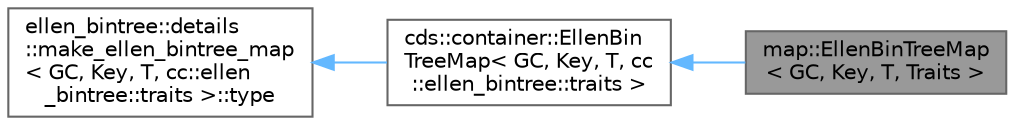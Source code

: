 digraph "map::EllenBinTreeMap&lt; GC, Key, T, Traits &gt;"
{
 // LATEX_PDF_SIZE
  bgcolor="transparent";
  edge [fontname=Helvetica,fontsize=10,labelfontname=Helvetica,labelfontsize=10];
  node [fontname=Helvetica,fontsize=10,shape=box,height=0.2,width=0.4];
  rankdir="LR";
  Node1 [id="Node000001",label="map::EllenBinTreeMap\l\< GC, Key, T, Traits \>",height=0.2,width=0.4,color="gray40", fillcolor="grey60", style="filled", fontcolor="black",tooltip=" "];
  Node2 -> Node1 [id="edge1_Node000001_Node000002",dir="back",color="steelblue1",style="solid",tooltip=" "];
  Node2 [id="Node000002",label="cds::container::EllenBin\lTreeMap\< GC, Key, T, cc\l::ellen_bintree::traits \>",height=0.2,width=0.4,color="gray40", fillcolor="white", style="filled",URL="$classcds_1_1container_1_1_ellen_bin_tree_map.html",tooltip=" "];
  Node3 -> Node2 [id="edge2_Node000002_Node000003",dir="back",color="steelblue1",style="solid",tooltip=" "];
  Node3 [id="Node000003",label="ellen_bintree::details\l::make_ellen_bintree_map\l\< GC, Key, T, cc::ellen\l_bintree::traits \>::type",height=0.2,width=0.4,color="gray40", fillcolor="white", style="filled",tooltip=" "];
}

